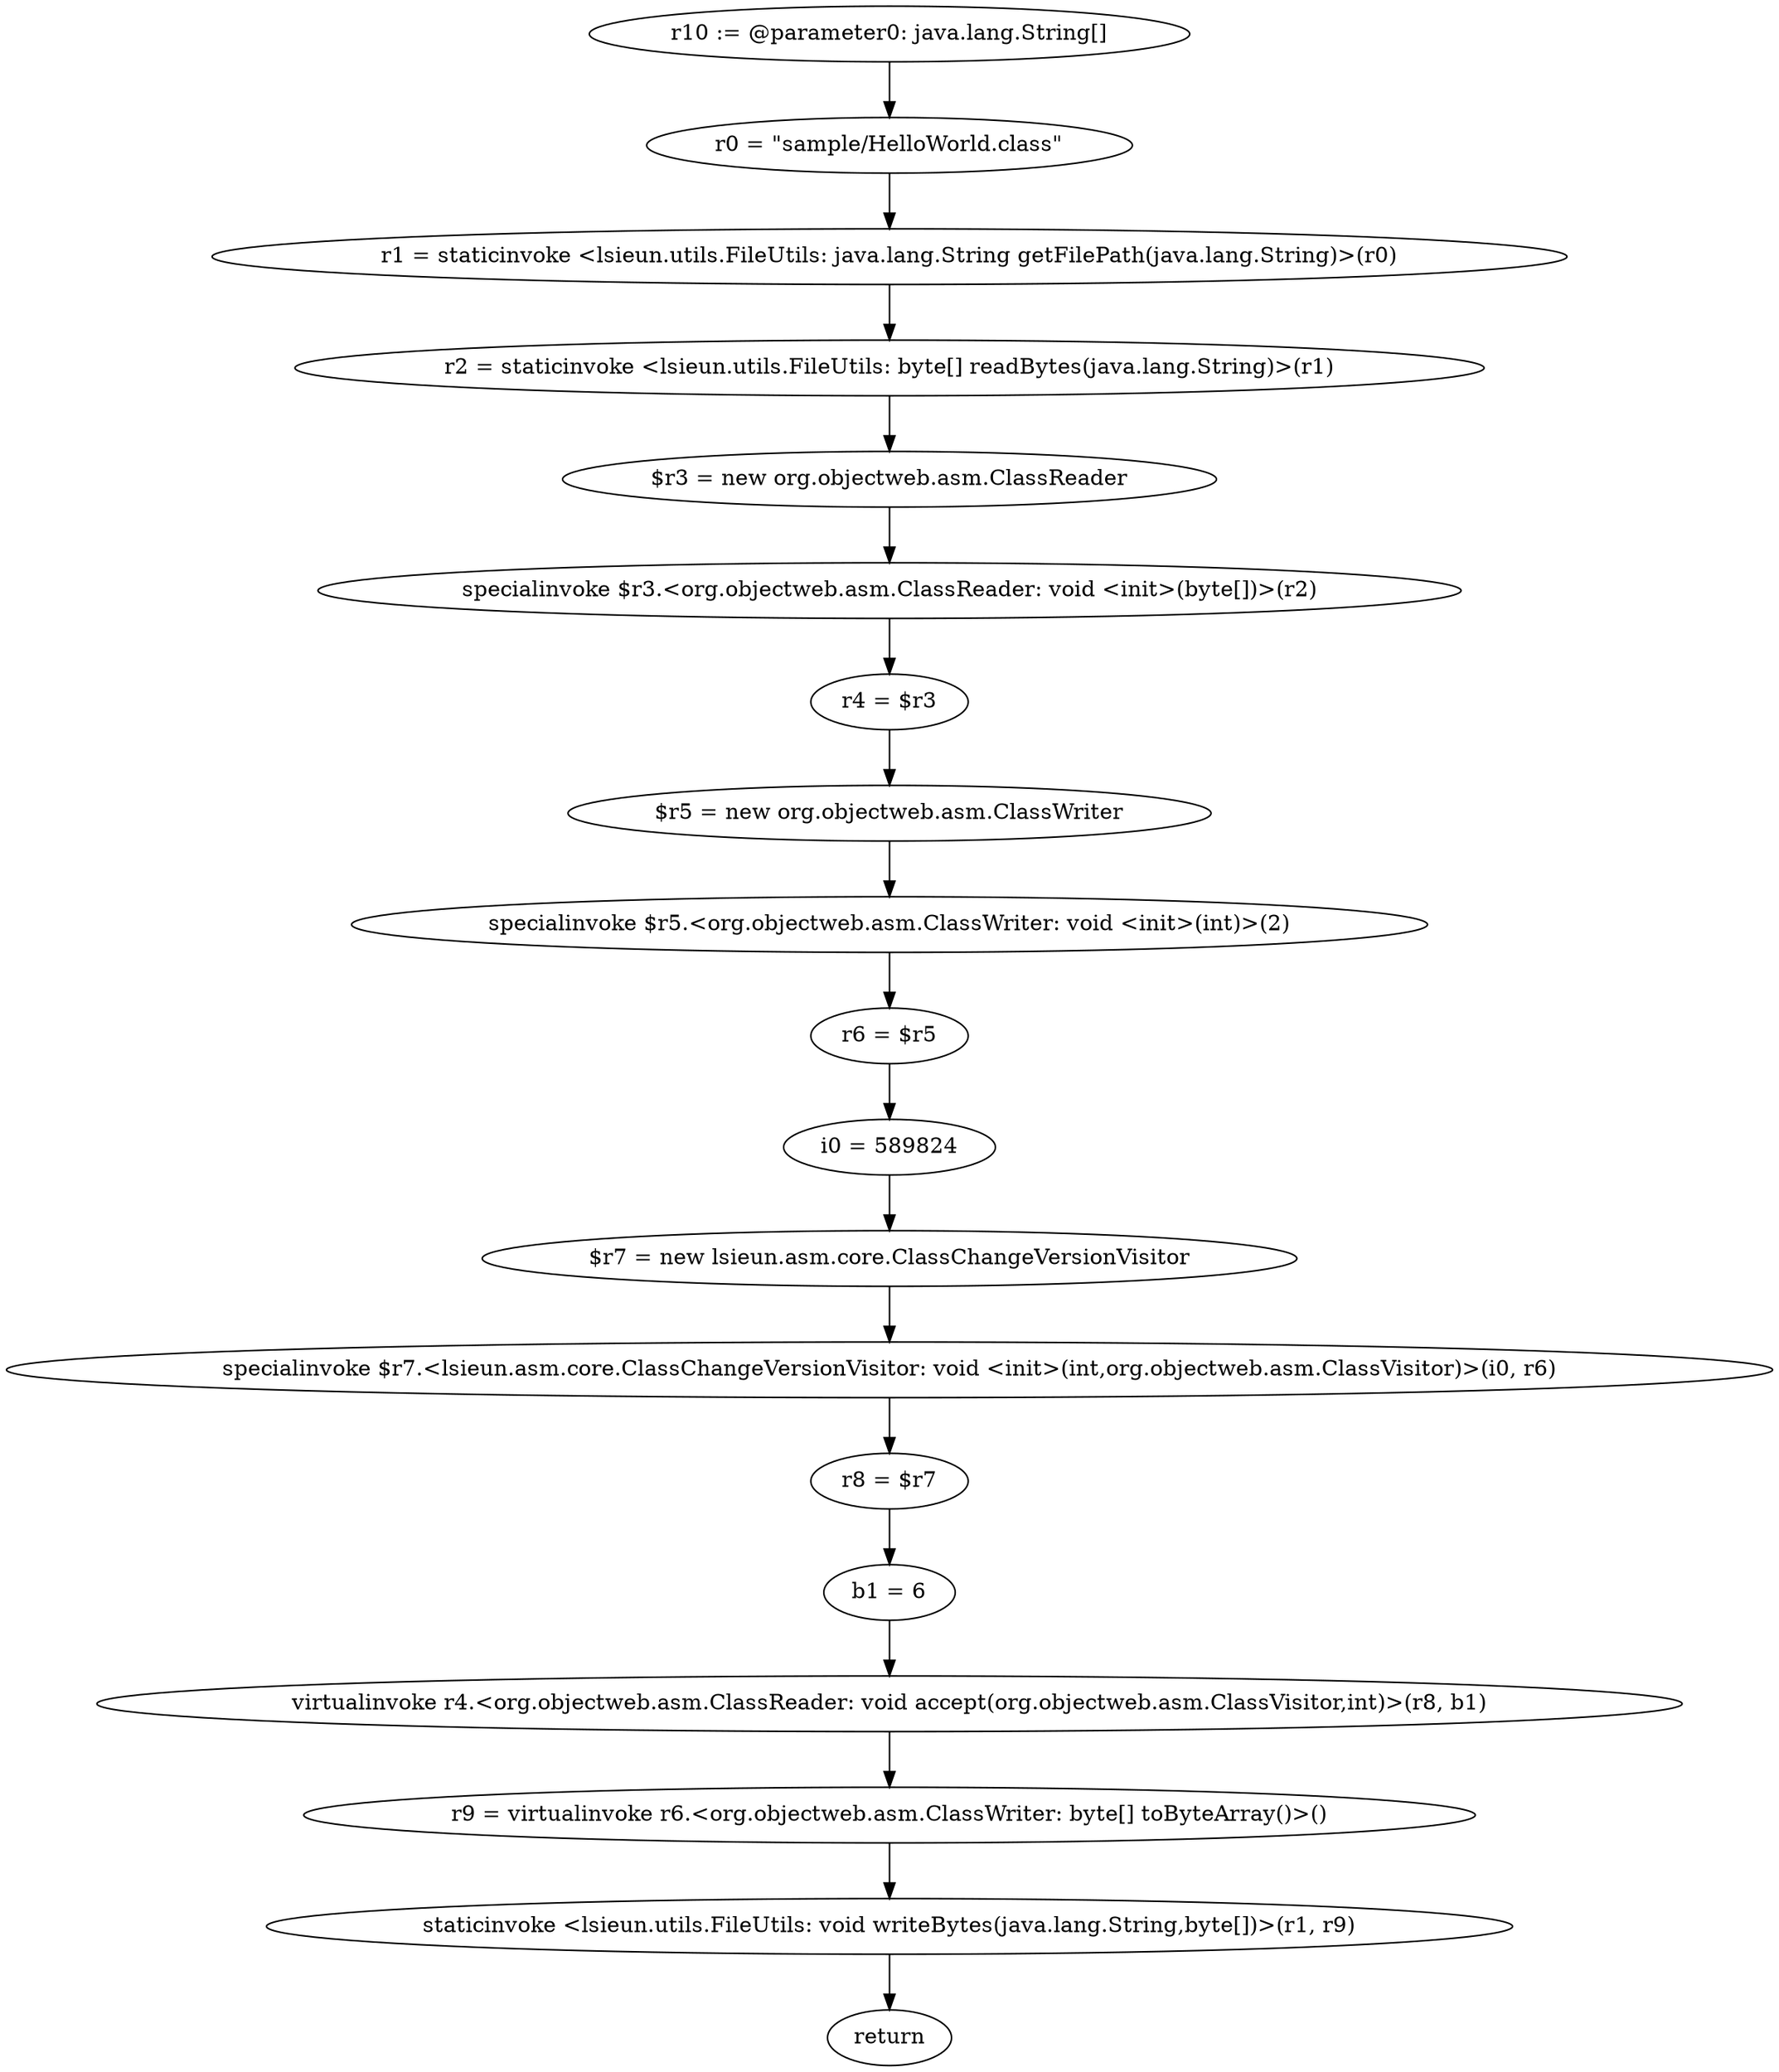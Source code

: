 digraph "unitGraph" {
    "r10 := @parameter0: java.lang.String[]"
    "r0 = \"sample/HelloWorld.class\""
    "r1 = staticinvoke <lsieun.utils.FileUtils: java.lang.String getFilePath(java.lang.String)>(r0)"
    "r2 = staticinvoke <lsieun.utils.FileUtils: byte[] readBytes(java.lang.String)>(r1)"
    "$r3 = new org.objectweb.asm.ClassReader"
    "specialinvoke $r3.<org.objectweb.asm.ClassReader: void <init>(byte[])>(r2)"
    "r4 = $r3"
    "$r5 = new org.objectweb.asm.ClassWriter"
    "specialinvoke $r5.<org.objectweb.asm.ClassWriter: void <init>(int)>(2)"
    "r6 = $r5"
    "i0 = 589824"
    "$r7 = new lsieun.asm.core.ClassChangeVersionVisitor"
    "specialinvoke $r7.<lsieun.asm.core.ClassChangeVersionVisitor: void <init>(int,org.objectweb.asm.ClassVisitor)>(i0, r6)"
    "r8 = $r7"
    "b1 = 6"
    "virtualinvoke r4.<org.objectweb.asm.ClassReader: void accept(org.objectweb.asm.ClassVisitor,int)>(r8, b1)"
    "r9 = virtualinvoke r6.<org.objectweb.asm.ClassWriter: byte[] toByteArray()>()"
    "staticinvoke <lsieun.utils.FileUtils: void writeBytes(java.lang.String,byte[])>(r1, r9)"
    "return"
    "r10 := @parameter0: java.lang.String[]"->"r0 = \"sample/HelloWorld.class\"";
    "r0 = \"sample/HelloWorld.class\""->"r1 = staticinvoke <lsieun.utils.FileUtils: java.lang.String getFilePath(java.lang.String)>(r0)";
    "r1 = staticinvoke <lsieun.utils.FileUtils: java.lang.String getFilePath(java.lang.String)>(r0)"->"r2 = staticinvoke <lsieun.utils.FileUtils: byte[] readBytes(java.lang.String)>(r1)";
    "r2 = staticinvoke <lsieun.utils.FileUtils: byte[] readBytes(java.lang.String)>(r1)"->"$r3 = new org.objectweb.asm.ClassReader";
    "$r3 = new org.objectweb.asm.ClassReader"->"specialinvoke $r3.<org.objectweb.asm.ClassReader: void <init>(byte[])>(r2)";
    "specialinvoke $r3.<org.objectweb.asm.ClassReader: void <init>(byte[])>(r2)"->"r4 = $r3";
    "r4 = $r3"->"$r5 = new org.objectweb.asm.ClassWriter";
    "$r5 = new org.objectweb.asm.ClassWriter"->"specialinvoke $r5.<org.objectweb.asm.ClassWriter: void <init>(int)>(2)";
    "specialinvoke $r5.<org.objectweb.asm.ClassWriter: void <init>(int)>(2)"->"r6 = $r5";
    "r6 = $r5"->"i0 = 589824";
    "i0 = 589824"->"$r7 = new lsieun.asm.core.ClassChangeVersionVisitor";
    "$r7 = new lsieun.asm.core.ClassChangeVersionVisitor"->"specialinvoke $r7.<lsieun.asm.core.ClassChangeVersionVisitor: void <init>(int,org.objectweb.asm.ClassVisitor)>(i0, r6)";
    "specialinvoke $r7.<lsieun.asm.core.ClassChangeVersionVisitor: void <init>(int,org.objectweb.asm.ClassVisitor)>(i0, r6)"->"r8 = $r7";
    "r8 = $r7"->"b1 = 6";
    "b1 = 6"->"virtualinvoke r4.<org.objectweb.asm.ClassReader: void accept(org.objectweb.asm.ClassVisitor,int)>(r8, b1)";
    "virtualinvoke r4.<org.objectweb.asm.ClassReader: void accept(org.objectweb.asm.ClassVisitor,int)>(r8, b1)"->"r9 = virtualinvoke r6.<org.objectweb.asm.ClassWriter: byte[] toByteArray()>()";
    "r9 = virtualinvoke r6.<org.objectweb.asm.ClassWriter: byte[] toByteArray()>()"->"staticinvoke <lsieun.utils.FileUtils: void writeBytes(java.lang.String,byte[])>(r1, r9)";
    "staticinvoke <lsieun.utils.FileUtils: void writeBytes(java.lang.String,byte[])>(r1, r9)"->"return";
}
